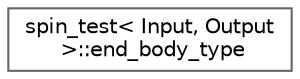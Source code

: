 digraph "类继承关系图"
{
 // LATEX_PDF_SIZE
  bgcolor="transparent";
  edge [fontname=Helvetica,fontsize=10,labelfontname=Helvetica,labelfontsize=10];
  node [fontname=Helvetica,fontsize=10,shape=box,height=0.2,width=0.4];
  rankdir="LR";
  Node0 [id="Node000000",label="spin_test\< Input, Output\l \>::end_body_type",height=0.2,width=0.4,color="grey40", fillcolor="white", style="filled",URL="$classspin__test_1_1end__body__type.html",tooltip=" "];
}
